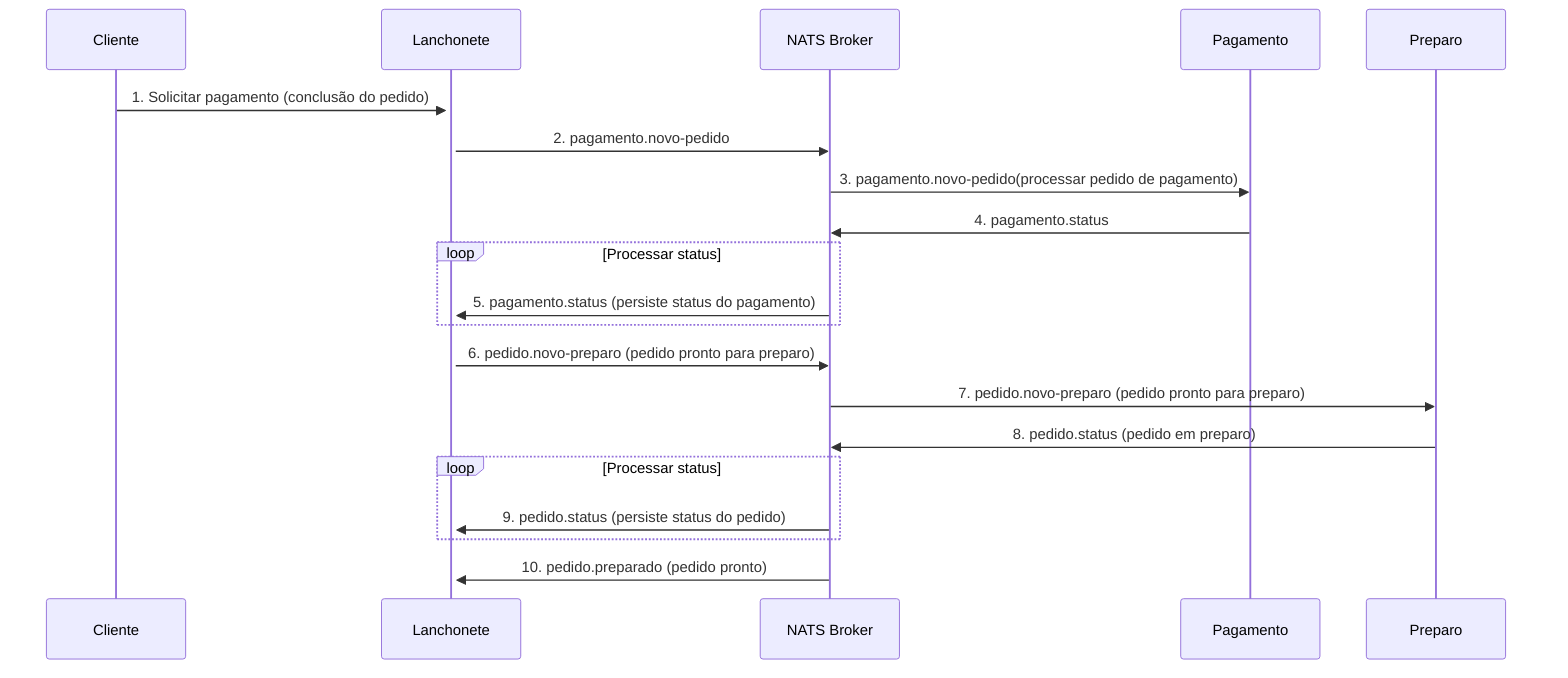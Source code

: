 sequenceDiagram
%% Nodes
    participant C as Cliente
    participant L as Lanchonete
    participant N as NATS Broker
    participant S as Pagamento
    participant P as Preparo


    C ->>+L: 1. Solicitar pagamento (conclusão do pedido)
    L ->> N: 2. pagamento.novo-pedido
    N ->> S: 3. pagamento.novo-pedido(processar pedido de pagamento)
    S ->> N: 4. pagamento.status
    loop Processar status
        N ->> L: 5. pagamento.status (persiste status do pagamento)
    end
    L ->> N: 6. pedido.novo-preparo (pedido pronto para preparo)
    N ->> P: 7. pedido.novo-preparo (pedido pronto para preparo)
    P ->> N: 8. pedido.status (pedido em preparo)
    loop Processar status
        N ->> L: 9. pedido.status (persiste status do pedido)
    end
    N ->> L: 10. pedido.preparado (pedido pronto)
